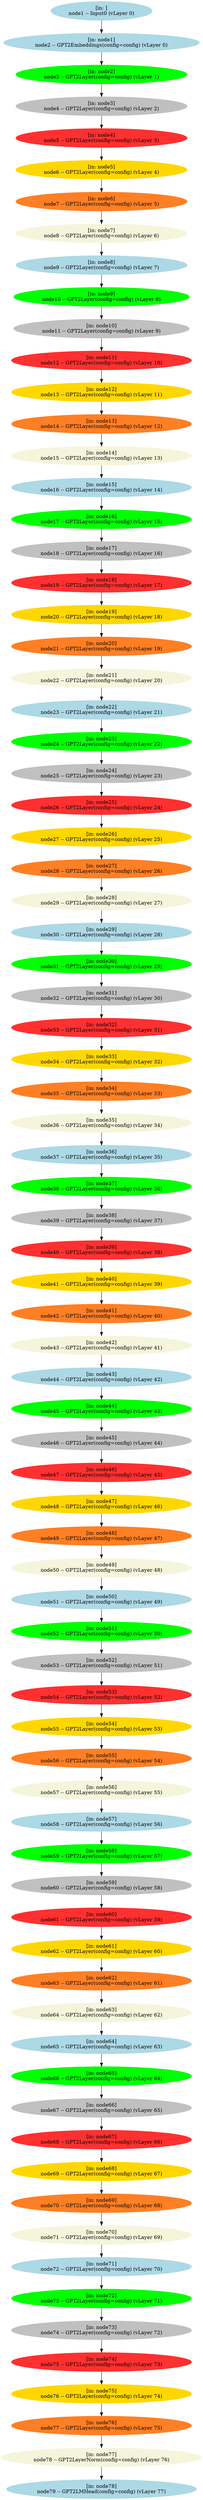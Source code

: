 digraph {
	node2 [label="[in: node1]
node2 -- GPT2Embeddings(config=config) (vLayer 0)" color=lightblue style=filled]
	node3 [label="[in: node2]
node3 -- GPT2Layer(config=config) (vLayer 1)" color=green style=filled]
	node4 [label="[in: node3]
node4 -- GPT2Layer(config=config) (vLayer 2)" color=grey style=filled]
	node5 [label="[in: node4]
node5 -- GPT2Layer(config=config) (vLayer 3)" color=firebrick1 style=filled]
	node6 [label="[in: node5]
node6 -- GPT2Layer(config=config) (vLayer 4)" color=gold style=filled]
	node7 [label="[in: node6]
node7 -- GPT2Layer(config=config) (vLayer 5)" color=chocolate1 style=filled]
	node8 [label="[in: node7]
node8 -- GPT2Layer(config=config) (vLayer 6)" color=beige style=filled]
	node9 [label="[in: node8]
node9 -- GPT2Layer(config=config) (vLayer 7)" color=lightblue style=filled]
	node10 [label="[in: node9]
node10 -- GPT2Layer(config=config) (vLayer 8)" color=green style=filled]
	node11 [label="[in: node10]
node11 -- GPT2Layer(config=config) (vLayer 9)" color=grey style=filled]
	node12 [label="[in: node11]
node12 -- GPT2Layer(config=config) (vLayer 10)" color=firebrick1 style=filled]
	node13 [label="[in: node12]
node13 -- GPT2Layer(config=config) (vLayer 11)" color=gold style=filled]
	node14 [label="[in: node13]
node14 -- GPT2Layer(config=config) (vLayer 12)" color=chocolate1 style=filled]
	node15 [label="[in: node14]
node15 -- GPT2Layer(config=config) (vLayer 13)" color=beige style=filled]
	node16 [label="[in: node15]
node16 -- GPT2Layer(config=config) (vLayer 14)" color=lightblue style=filled]
	node17 [label="[in: node16]
node17 -- GPT2Layer(config=config) (vLayer 15)" color=green style=filled]
	node18 [label="[in: node17]
node18 -- GPT2Layer(config=config) (vLayer 16)" color=grey style=filled]
	node19 [label="[in: node18]
node19 -- GPT2Layer(config=config) (vLayer 17)" color=firebrick1 style=filled]
	node20 [label="[in: node19]
node20 -- GPT2Layer(config=config) (vLayer 18)" color=gold style=filled]
	node21 [label="[in: node20]
node21 -- GPT2Layer(config=config) (vLayer 19)" color=chocolate1 style=filled]
	node22 [label="[in: node21]
node22 -- GPT2Layer(config=config) (vLayer 20)" color=beige style=filled]
	node23 [label="[in: node22]
node23 -- GPT2Layer(config=config) (vLayer 21)" color=lightblue style=filled]
	node24 [label="[in: node23]
node24 -- GPT2Layer(config=config) (vLayer 22)" color=green style=filled]
	node25 [label="[in: node24]
node25 -- GPT2Layer(config=config) (vLayer 23)" color=grey style=filled]
	node26 [label="[in: node25]
node26 -- GPT2Layer(config=config) (vLayer 24)" color=firebrick1 style=filled]
	node27 [label="[in: node26]
node27 -- GPT2Layer(config=config) (vLayer 25)" color=gold style=filled]
	node28 [label="[in: node27]
node28 -- GPT2Layer(config=config) (vLayer 26)" color=chocolate1 style=filled]
	node29 [label="[in: node28]
node29 -- GPT2Layer(config=config) (vLayer 27)" color=beige style=filled]
	node30 [label="[in: node29]
node30 -- GPT2Layer(config=config) (vLayer 28)" color=lightblue style=filled]
	node31 [label="[in: node30]
node31 -- GPT2Layer(config=config) (vLayer 29)" color=green style=filled]
	node32 [label="[in: node31]
node32 -- GPT2Layer(config=config) (vLayer 30)" color=grey style=filled]
	node33 [label="[in: node32]
node33 -- GPT2Layer(config=config) (vLayer 31)" color=firebrick1 style=filled]
	node34 [label="[in: node33]
node34 -- GPT2Layer(config=config) (vLayer 32)" color=gold style=filled]
	node35 [label="[in: node34]
node35 -- GPT2Layer(config=config) (vLayer 33)" color=chocolate1 style=filled]
	node36 [label="[in: node35]
node36 -- GPT2Layer(config=config) (vLayer 34)" color=beige style=filled]
	node37 [label="[in: node36]
node37 -- GPT2Layer(config=config) (vLayer 35)" color=lightblue style=filled]
	node38 [label="[in: node37]
node38 -- GPT2Layer(config=config) (vLayer 36)" color=green style=filled]
	node39 [label="[in: node38]
node39 -- GPT2Layer(config=config) (vLayer 37)" color=grey style=filled]
	node40 [label="[in: node39]
node40 -- GPT2Layer(config=config) (vLayer 38)" color=firebrick1 style=filled]
	node41 [label="[in: node40]
node41 -- GPT2Layer(config=config) (vLayer 39)" color=gold style=filled]
	node42 [label="[in: node41]
node42 -- GPT2Layer(config=config) (vLayer 40)" color=chocolate1 style=filled]
	node43 [label="[in: node42]
node43 -- GPT2Layer(config=config) (vLayer 41)" color=beige style=filled]
	node44 [label="[in: node43]
node44 -- GPT2Layer(config=config) (vLayer 42)" color=lightblue style=filled]
	node45 [label="[in: node44]
node45 -- GPT2Layer(config=config) (vLayer 43)" color=green style=filled]
	node46 [label="[in: node45]
node46 -- GPT2Layer(config=config) (vLayer 44)" color=grey style=filled]
	node47 [label="[in: node46]
node47 -- GPT2Layer(config=config) (vLayer 45)" color=firebrick1 style=filled]
	node48 [label="[in: node47]
node48 -- GPT2Layer(config=config) (vLayer 46)" color=gold style=filled]
	node49 [label="[in: node48]
node49 -- GPT2Layer(config=config) (vLayer 47)" color=chocolate1 style=filled]
	node50 [label="[in: node49]
node50 -- GPT2Layer(config=config) (vLayer 48)" color=beige style=filled]
	node51 [label="[in: node50]
node51 -- GPT2Layer(config=config) (vLayer 49)" color=lightblue style=filled]
	node52 [label="[in: node51]
node52 -- GPT2Layer(config=config) (vLayer 50)" color=green style=filled]
	node53 [label="[in: node52]
node53 -- GPT2Layer(config=config) (vLayer 51)" color=grey style=filled]
	node54 [label="[in: node53]
node54 -- GPT2Layer(config=config) (vLayer 52)" color=firebrick1 style=filled]
	node55 [label="[in: node54]
node55 -- GPT2Layer(config=config) (vLayer 53)" color=gold style=filled]
	node56 [label="[in: node55]
node56 -- GPT2Layer(config=config) (vLayer 54)" color=chocolate1 style=filled]
	node57 [label="[in: node56]
node57 -- GPT2Layer(config=config) (vLayer 55)" color=beige style=filled]
	node58 [label="[in: node57]
node58 -- GPT2Layer(config=config) (vLayer 56)" color=lightblue style=filled]
	node59 [label="[in: node58]
node59 -- GPT2Layer(config=config) (vLayer 57)" color=green style=filled]
	node60 [label="[in: node59]
node60 -- GPT2Layer(config=config) (vLayer 58)" color=grey style=filled]
	node61 [label="[in: node60]
node61 -- GPT2Layer(config=config) (vLayer 59)" color=firebrick1 style=filled]
	node62 [label="[in: node61]
node62 -- GPT2Layer(config=config) (vLayer 60)" color=gold style=filled]
	node63 [label="[in: node62]
node63 -- GPT2Layer(config=config) (vLayer 61)" color=chocolate1 style=filled]
	node64 [label="[in: node63]
node64 -- GPT2Layer(config=config) (vLayer 62)" color=beige style=filled]
	node65 [label="[in: node64]
node65 -- GPT2Layer(config=config) (vLayer 63)" color=lightblue style=filled]
	node66 [label="[in: node65]
node66 -- GPT2Layer(config=config) (vLayer 64)" color=green style=filled]
	node67 [label="[in: node66]
node67 -- GPT2Layer(config=config) (vLayer 65)" color=grey style=filled]
	node68 [label="[in: node67]
node68 -- GPT2Layer(config=config) (vLayer 66)" color=firebrick1 style=filled]
	node69 [label="[in: node68]
node69 -- GPT2Layer(config=config) (vLayer 67)" color=gold style=filled]
	node70 [label="[in: node69]
node70 -- GPT2Layer(config=config) (vLayer 68)" color=chocolate1 style=filled]
	node71 [label="[in: node70]
node71 -- GPT2Layer(config=config) (vLayer 69)" color=beige style=filled]
	node72 [label="[in: node71]
node72 -- GPT2Layer(config=config) (vLayer 70)" color=lightblue style=filled]
	node73 [label="[in: node72]
node73 -- GPT2Layer(config=config) (vLayer 71)" color=green style=filled]
	node74 [label="[in: node73]
node74 -- GPT2Layer(config=config) (vLayer 72)" color=grey style=filled]
	node75 [label="[in: node74]
node75 -- GPT2Layer(config=config) (vLayer 73)" color=firebrick1 style=filled]
	node76 [label="[in: node75]
node76 -- GPT2Layer(config=config) (vLayer 74)" color=gold style=filled]
	node77 [label="[in: node76]
node77 -- GPT2Layer(config=config) (vLayer 75)" color=chocolate1 style=filled]
	node78 [label="[in: node77]
node78 -- GPT2LayerNorm(config=config) (vLayer 76)" color=beige style=filled]
	node79 [label="[in: node78]
node79 -- GPT2LMHead(config=config) (vLayer 77)" color=lightblue style=filled]
	node1 [label="[in: ]
node1 -- Input0 (vLayer 0)" color=lightblue style=filled]
	node1 -> node2
	node2 -> node3
	node3 -> node4
	node4 -> node5
	node5 -> node6
	node6 -> node7
	node7 -> node8
	node8 -> node9
	node9 -> node10
	node10 -> node11
	node11 -> node12
	node12 -> node13
	node13 -> node14
	node14 -> node15
	node15 -> node16
	node16 -> node17
	node17 -> node18
	node18 -> node19
	node19 -> node20
	node20 -> node21
	node21 -> node22
	node22 -> node23
	node23 -> node24
	node24 -> node25
	node25 -> node26
	node26 -> node27
	node27 -> node28
	node28 -> node29
	node29 -> node30
	node30 -> node31
	node31 -> node32
	node32 -> node33
	node33 -> node34
	node34 -> node35
	node35 -> node36
	node36 -> node37
	node37 -> node38
	node38 -> node39
	node39 -> node40
	node40 -> node41
	node41 -> node42
	node42 -> node43
	node43 -> node44
	node44 -> node45
	node45 -> node46
	node46 -> node47
	node47 -> node48
	node48 -> node49
	node49 -> node50
	node50 -> node51
	node51 -> node52
	node52 -> node53
	node53 -> node54
	node54 -> node55
	node55 -> node56
	node56 -> node57
	node57 -> node58
	node58 -> node59
	node59 -> node60
	node60 -> node61
	node61 -> node62
	node62 -> node63
	node63 -> node64
	node64 -> node65
	node65 -> node66
	node66 -> node67
	node67 -> node68
	node68 -> node69
	node69 -> node70
	node70 -> node71
	node71 -> node72
	node72 -> node73
	node73 -> node74
	node74 -> node75
	node75 -> node76
	node76 -> node77
	node77 -> node78
	node78 -> node79
}
